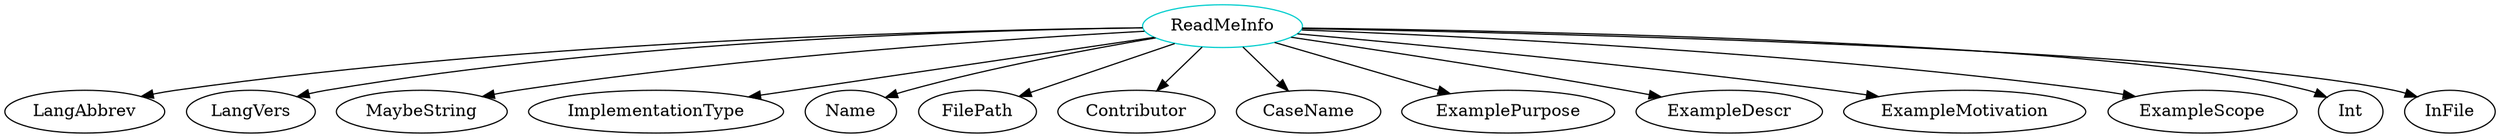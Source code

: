 digraph readmeinfo{
ReadMeInfo	[shape=oval, color=cyan3, label="ReadMeInfo"];
ReadMeInfo -> LangAbbrev;
ReadMeInfo -> LangVers;
ReadMeInfo -> MaybeString;
ReadMeInfo -> ImplementationType;
ReadMeInfo -> Name;
ReadMeInfo -> FilePath;
ReadMeInfo -> Contributor;
ReadMeInfo -> CaseName;
ReadMeInfo -> ExamplePurpose;
ReadMeInfo -> ExampleDescr;
ReadMeInfo -> ExampleMotivation;
ReadMeInfo -> ExampleScope;
ReadMeInfo -> Int;
ReadMeInfo -> InFile;
}
